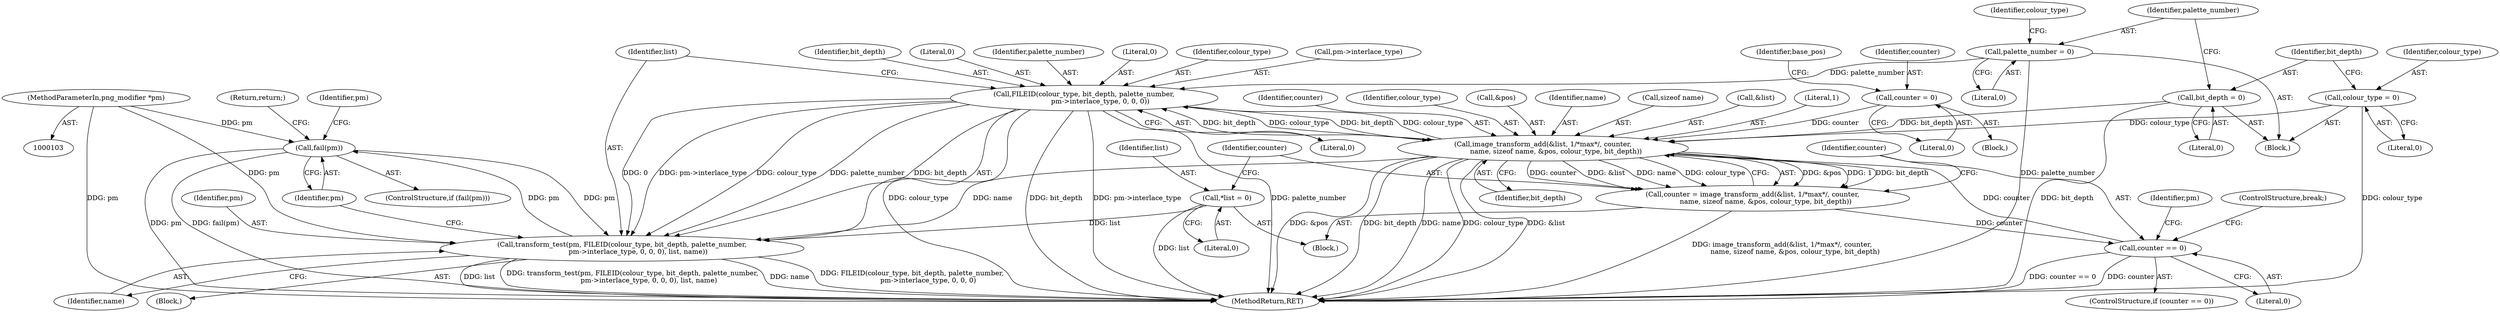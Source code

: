 digraph "1_Android_9d4853418ab2f754c2b63e091c29c5529b8b86ca_118@pointer" {
"1000193" [label="(Call,fail(pm))"];
"1000178" [label="(Call,transform_test(pm, FILEID(colour_type, bit_depth, palette_number,\n               pm->interlace_type, 0, 0, 0), list, name))"];
"1000193" [label="(Call,fail(pm))"];
"1000104" [label="(MethodParameterIn,png_modifier *pm)"];
"1000180" [label="(Call,FILEID(colour_type, bit_depth, palette_number,\n               pm->interlace_type, 0, 0, 0))"];
"1000154" [label="(Call,image_transform_add(&list, 1/*max*/, counter,\n            name, sizeof name, &pos, colour_type, bit_depth))"];
"1000167" [label="(Call,counter == 0)"];
"1000152" [label="(Call,counter = image_transform_add(&list, 1/*max*/, counter,\n            name, sizeof name, &pos, colour_type, bit_depth))"];
"1000129" [label="(Call,counter = 0)"];
"1000107" [label="(Call,colour_type = 0)"];
"1000111" [label="(Call,bit_depth = 0)"];
"1000115" [label="(Call,palette_number = 0)"];
"1000149" [label="(Call,*list = 0)"];
"1000121" [label="(Identifier,colour_type)"];
"1000193" [label="(Call,fail(pm))"];
"1000160" [label="(Call,sizeof name)"];
"1000195" [label="(Return,return;)"];
"1000104" [label="(MethodParameterIn,png_modifier *pm)"];
"1000153" [label="(Identifier,counter)"];
"1000157" [label="(Literal,1)"];
"1000151" [label="(Literal,0)"];
"1000187" [label="(Literal,0)"];
"1000179" [label="(Identifier,pm)"];
"1000107" [label="(Call,colour_type = 0)"];
"1000172" [label="(Block,)"];
"1000158" [label="(Identifier,counter)"];
"1000183" [label="(Identifier,palette_number)"];
"1000178" [label="(Call,transform_test(pm, FILEID(colour_type, bit_depth, palette_number,\n               pm->interlace_type, 0, 0, 0), list, name))"];
"1000113" [label="(Literal,0)"];
"1000112" [label="(Identifier,bit_depth)"];
"1000130" [label="(Identifier,counter)"];
"1000105" [label="(Block,)"];
"1000180" [label="(Call,FILEID(colour_type, bit_depth, palette_number,\n               pm->interlace_type, 0, 0, 0))"];
"1000115" [label="(Call,palette_number = 0)"];
"1000164" [label="(Identifier,colour_type)"];
"1000168" [label="(Identifier,counter)"];
"1000162" [label="(Call,&pos)"];
"1000169" [label="(Literal,0)"];
"1000194" [label="(Identifier,pm)"];
"1000129" [label="(Call,counter = 0)"];
"1000175" [label="(Identifier,pm)"];
"1000131" [label="(Literal,0)"];
"1000116" [label="(Identifier,palette_number)"];
"1000135" [label="(Identifier,base_pos)"];
"1000199" [label="(MethodReturn,RET)"];
"1000150" [label="(Identifier,list)"];
"1000111" [label="(Call,bit_depth = 0)"];
"1000188" [label="(Literal,0)"];
"1000197" [label="(Identifier,pm)"];
"1000181" [label="(Identifier,colour_type)"];
"1000149" [label="(Call,*list = 0)"];
"1000184" [label="(Call,pm->interlace_type)"];
"1000159" [label="(Identifier,name)"];
"1000117" [label="(Literal,0)"];
"1000127" [label="(Block,)"];
"1000109" [label="(Literal,0)"];
"1000154" [label="(Call,image_transform_add(&list, 1/*max*/, counter,\n            name, sizeof name, &pos, colour_type, bit_depth))"];
"1000155" [label="(Call,&list)"];
"1000182" [label="(Identifier,bit_depth)"];
"1000108" [label="(Identifier,colour_type)"];
"1000152" [label="(Call,counter = image_transform_add(&list, 1/*max*/, counter,\n            name, sizeof name, &pos, colour_type, bit_depth))"];
"1000166" [label="(ControlStructure,if (counter == 0))"];
"1000167" [label="(Call,counter == 0)"];
"1000165" [label="(Identifier,bit_depth)"];
"1000189" [label="(Literal,0)"];
"1000191" [label="(Identifier,name)"];
"1000143" [label="(Block,)"];
"1000170" [label="(ControlStructure,break;)"];
"1000190" [label="(Identifier,list)"];
"1000192" [label="(ControlStructure,if (fail(pm)))"];
"1000193" -> "1000192"  [label="AST: "];
"1000193" -> "1000194"  [label="CFG: "];
"1000194" -> "1000193"  [label="AST: "];
"1000197" -> "1000193"  [label="CFG: "];
"1000195" -> "1000193"  [label="CFG: "];
"1000193" -> "1000199"  [label="DDG: pm"];
"1000193" -> "1000199"  [label="DDG: fail(pm)"];
"1000193" -> "1000178"  [label="DDG: pm"];
"1000178" -> "1000193"  [label="DDG: pm"];
"1000104" -> "1000193"  [label="DDG: pm"];
"1000178" -> "1000172"  [label="AST: "];
"1000178" -> "1000191"  [label="CFG: "];
"1000179" -> "1000178"  [label="AST: "];
"1000180" -> "1000178"  [label="AST: "];
"1000190" -> "1000178"  [label="AST: "];
"1000191" -> "1000178"  [label="AST: "];
"1000194" -> "1000178"  [label="CFG: "];
"1000178" -> "1000199"  [label="DDG: list"];
"1000178" -> "1000199"  [label="DDG: transform_test(pm, FILEID(colour_type, bit_depth, palette_number,\n               pm->interlace_type, 0, 0, 0), list, name)"];
"1000178" -> "1000199"  [label="DDG: name"];
"1000178" -> "1000199"  [label="DDG: FILEID(colour_type, bit_depth, palette_number,\n               pm->interlace_type, 0, 0, 0)"];
"1000104" -> "1000178"  [label="DDG: pm"];
"1000180" -> "1000178"  [label="DDG: 0"];
"1000180" -> "1000178"  [label="DDG: pm->interlace_type"];
"1000180" -> "1000178"  [label="DDG: colour_type"];
"1000180" -> "1000178"  [label="DDG: palette_number"];
"1000180" -> "1000178"  [label="DDG: bit_depth"];
"1000149" -> "1000178"  [label="DDG: list"];
"1000154" -> "1000178"  [label="DDG: name"];
"1000104" -> "1000103"  [label="AST: "];
"1000104" -> "1000199"  [label="DDG: pm"];
"1000180" -> "1000189"  [label="CFG: "];
"1000181" -> "1000180"  [label="AST: "];
"1000182" -> "1000180"  [label="AST: "];
"1000183" -> "1000180"  [label="AST: "];
"1000184" -> "1000180"  [label="AST: "];
"1000187" -> "1000180"  [label="AST: "];
"1000188" -> "1000180"  [label="AST: "];
"1000189" -> "1000180"  [label="AST: "];
"1000190" -> "1000180"  [label="CFG: "];
"1000180" -> "1000199"  [label="DDG: colour_type"];
"1000180" -> "1000199"  [label="DDG: bit_depth"];
"1000180" -> "1000199"  [label="DDG: pm->interlace_type"];
"1000180" -> "1000199"  [label="DDG: palette_number"];
"1000180" -> "1000154"  [label="DDG: colour_type"];
"1000180" -> "1000154"  [label="DDG: bit_depth"];
"1000154" -> "1000180"  [label="DDG: colour_type"];
"1000154" -> "1000180"  [label="DDG: bit_depth"];
"1000115" -> "1000180"  [label="DDG: palette_number"];
"1000154" -> "1000152"  [label="AST: "];
"1000154" -> "1000165"  [label="CFG: "];
"1000155" -> "1000154"  [label="AST: "];
"1000157" -> "1000154"  [label="AST: "];
"1000158" -> "1000154"  [label="AST: "];
"1000159" -> "1000154"  [label="AST: "];
"1000160" -> "1000154"  [label="AST: "];
"1000162" -> "1000154"  [label="AST: "];
"1000164" -> "1000154"  [label="AST: "];
"1000165" -> "1000154"  [label="AST: "];
"1000152" -> "1000154"  [label="CFG: "];
"1000154" -> "1000199"  [label="DDG: name"];
"1000154" -> "1000199"  [label="DDG: colour_type"];
"1000154" -> "1000199"  [label="DDG: &list"];
"1000154" -> "1000199"  [label="DDG: &pos"];
"1000154" -> "1000199"  [label="DDG: bit_depth"];
"1000154" -> "1000152"  [label="DDG: &pos"];
"1000154" -> "1000152"  [label="DDG: 1"];
"1000154" -> "1000152"  [label="DDG: bit_depth"];
"1000154" -> "1000152"  [label="DDG: counter"];
"1000154" -> "1000152"  [label="DDG: &list"];
"1000154" -> "1000152"  [label="DDG: name"];
"1000154" -> "1000152"  [label="DDG: colour_type"];
"1000167" -> "1000154"  [label="DDG: counter"];
"1000129" -> "1000154"  [label="DDG: counter"];
"1000107" -> "1000154"  [label="DDG: colour_type"];
"1000111" -> "1000154"  [label="DDG: bit_depth"];
"1000167" -> "1000166"  [label="AST: "];
"1000167" -> "1000169"  [label="CFG: "];
"1000168" -> "1000167"  [label="AST: "];
"1000169" -> "1000167"  [label="AST: "];
"1000170" -> "1000167"  [label="CFG: "];
"1000175" -> "1000167"  [label="CFG: "];
"1000167" -> "1000199"  [label="DDG: counter"];
"1000167" -> "1000199"  [label="DDG: counter == 0"];
"1000152" -> "1000167"  [label="DDG: counter"];
"1000152" -> "1000143"  [label="AST: "];
"1000153" -> "1000152"  [label="AST: "];
"1000168" -> "1000152"  [label="CFG: "];
"1000152" -> "1000199"  [label="DDG: image_transform_add(&list, 1/*max*/, counter,\n            name, sizeof name, &pos, colour_type, bit_depth)"];
"1000129" -> "1000127"  [label="AST: "];
"1000129" -> "1000131"  [label="CFG: "];
"1000130" -> "1000129"  [label="AST: "];
"1000131" -> "1000129"  [label="AST: "];
"1000135" -> "1000129"  [label="CFG: "];
"1000107" -> "1000105"  [label="AST: "];
"1000107" -> "1000109"  [label="CFG: "];
"1000108" -> "1000107"  [label="AST: "];
"1000109" -> "1000107"  [label="AST: "];
"1000112" -> "1000107"  [label="CFG: "];
"1000107" -> "1000199"  [label="DDG: colour_type"];
"1000111" -> "1000105"  [label="AST: "];
"1000111" -> "1000113"  [label="CFG: "];
"1000112" -> "1000111"  [label="AST: "];
"1000113" -> "1000111"  [label="AST: "];
"1000116" -> "1000111"  [label="CFG: "];
"1000111" -> "1000199"  [label="DDG: bit_depth"];
"1000115" -> "1000105"  [label="AST: "];
"1000115" -> "1000117"  [label="CFG: "];
"1000116" -> "1000115"  [label="AST: "];
"1000117" -> "1000115"  [label="AST: "];
"1000121" -> "1000115"  [label="CFG: "];
"1000115" -> "1000199"  [label="DDG: palette_number"];
"1000149" -> "1000143"  [label="AST: "];
"1000149" -> "1000151"  [label="CFG: "];
"1000150" -> "1000149"  [label="AST: "];
"1000151" -> "1000149"  [label="AST: "];
"1000153" -> "1000149"  [label="CFG: "];
"1000149" -> "1000199"  [label="DDG: list"];
}
